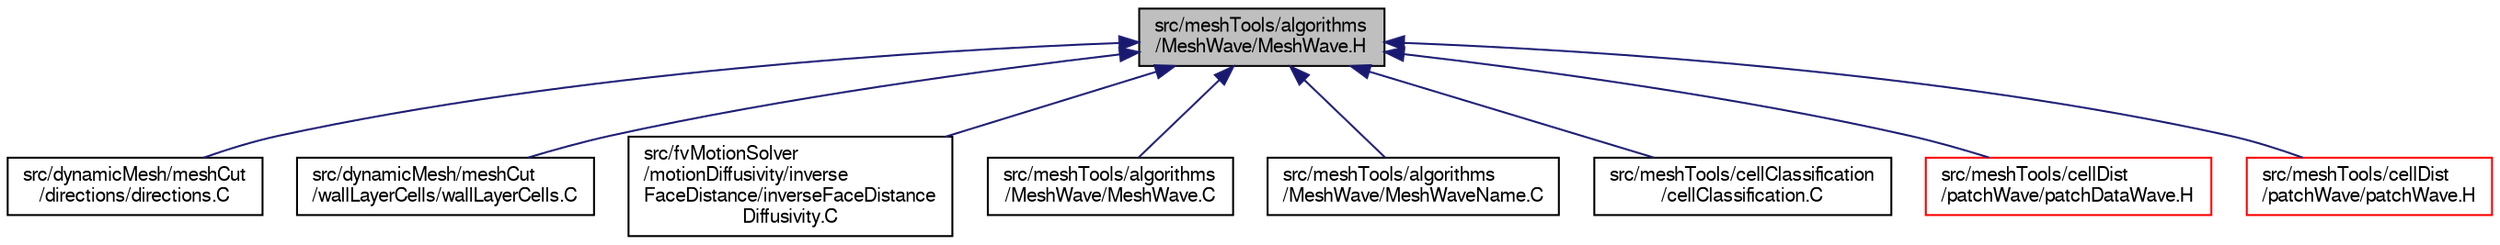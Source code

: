 digraph "src/meshTools/algorithms/MeshWave/MeshWave.H"
{
  bgcolor="transparent";
  edge [fontname="FreeSans",fontsize="10",labelfontname="FreeSans",labelfontsize="10"];
  node [fontname="FreeSans",fontsize="10",shape=record];
  Node72 [label="src/meshTools/algorithms\l/MeshWave/MeshWave.H",height=0.2,width=0.4,color="black", fillcolor="grey75", style="filled", fontcolor="black"];
  Node72 -> Node73 [dir="back",color="midnightblue",fontsize="10",style="solid",fontname="FreeSans"];
  Node73 [label="src/dynamicMesh/meshCut\l/directions/directions.C",height=0.2,width=0.4,color="black",URL="$a00488.html"];
  Node72 -> Node74 [dir="back",color="midnightblue",fontsize="10",style="solid",fontname="FreeSans"];
  Node74 [label="src/dynamicMesh/meshCut\l/wallLayerCells/wallLayerCells.C",height=0.2,width=0.4,color="black",URL="$a00548.html"];
  Node72 -> Node75 [dir="back",color="midnightblue",fontsize="10",style="solid",fontname="FreeSans"];
  Node75 [label="src/fvMotionSolver\l/motionDiffusivity/inverse\lFaceDistance/inverseFaceDistance\lDiffusivity.C",height=0.2,width=0.4,color="black",URL="$a04472.html"];
  Node72 -> Node76 [dir="back",color="midnightblue",fontsize="10",style="solid",fontname="FreeSans"];
  Node76 [label="src/meshTools/algorithms\l/MeshWave/MeshWave.C",height=0.2,width=0.4,color="black",URL="$a07169.html"];
  Node72 -> Node77 [dir="back",color="midnightblue",fontsize="10",style="solid",fontname="FreeSans"];
  Node77 [label="src/meshTools/algorithms\l/MeshWave/MeshWaveName.C",height=0.2,width=0.4,color="black",URL="$a07175.html"];
  Node72 -> Node78 [dir="back",color="midnightblue",fontsize="10",style="solid",fontname="FreeSans"];
  Node78 [label="src/meshTools/cellClassification\l/cellClassification.C",height=0.2,width=0.4,color="black",URL="$a07412.html"];
  Node72 -> Node79 [dir="back",color="midnightblue",fontsize="10",style="solid",fontname="FreeSans"];
  Node79 [label="src/meshTools/cellDist\l/patchWave/patchDataWave.H",height=0.2,width=0.4,color="red",URL="$a07439.html"];
  Node72 -> Node82 [dir="back",color="midnightblue",fontsize="10",style="solid",fontname="FreeSans"];
  Node82 [label="src/meshTools/cellDist\l/patchWave/patchWave.H",height=0.2,width=0.4,color="red",URL="$a07445.html"];
}

